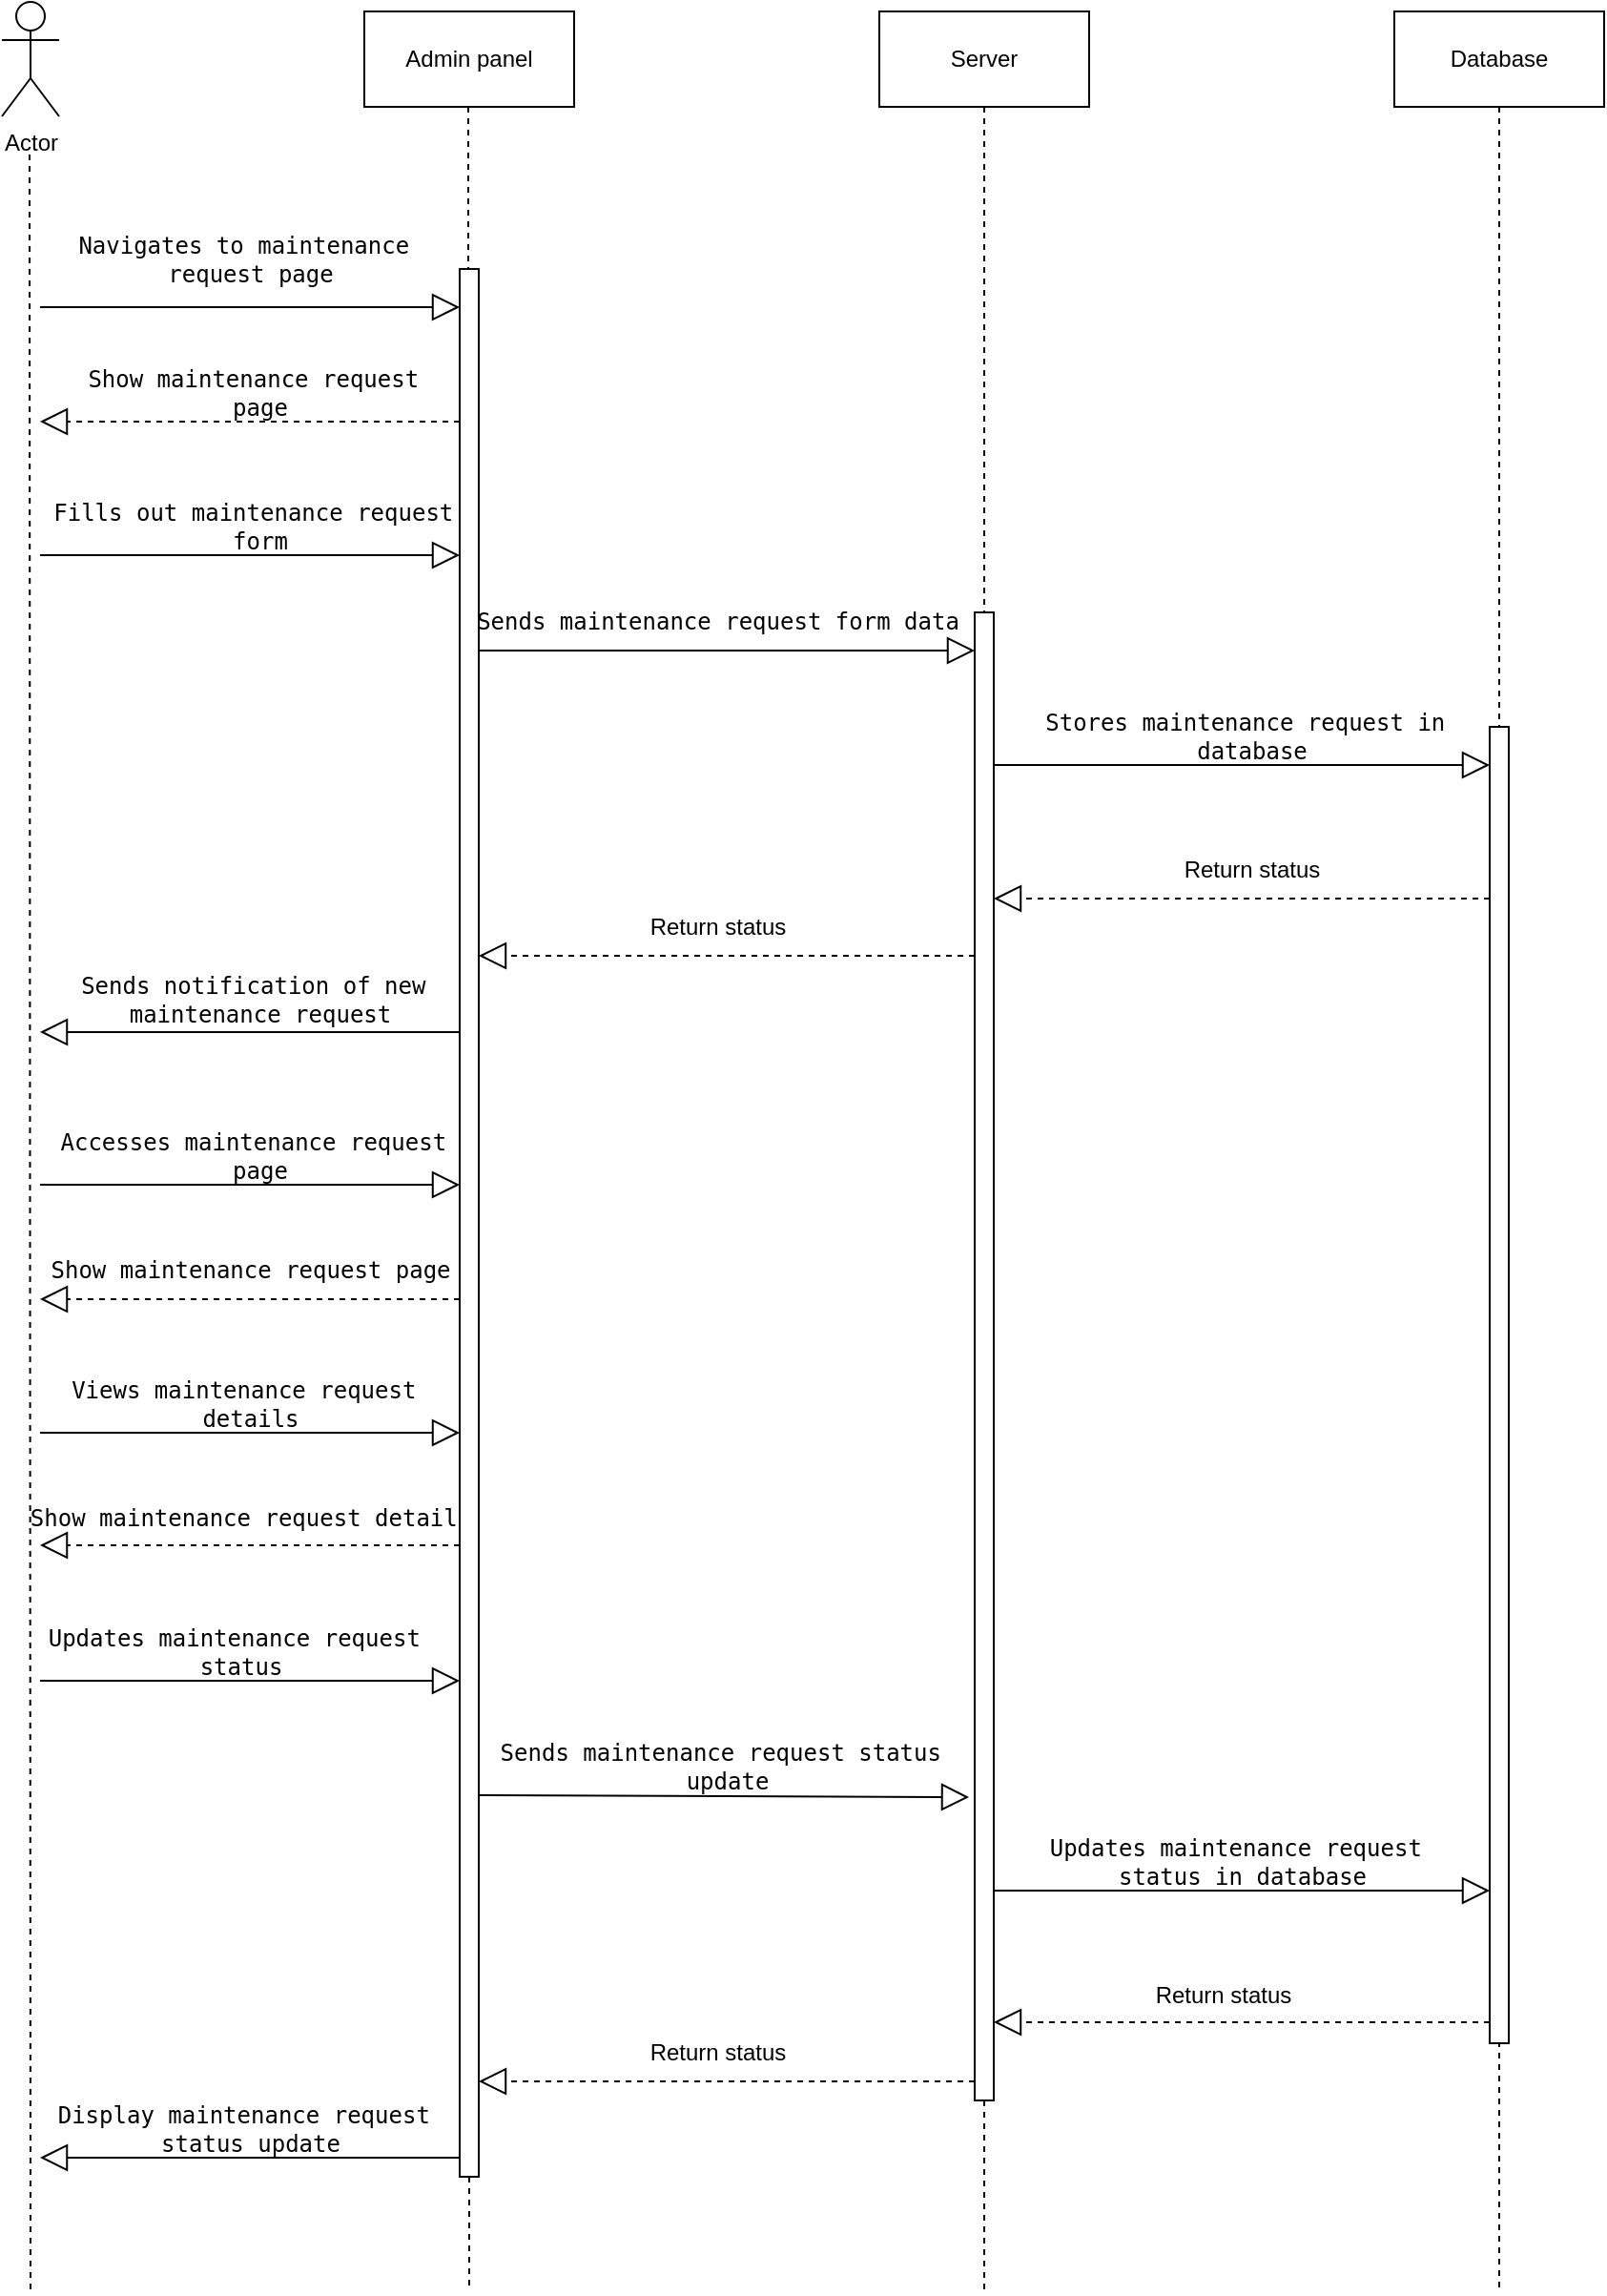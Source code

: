<mxfile version="21.2.9" type="github">
  <diagram name="Page-1" id="GQLYx4lFxt-uooIH3Gt9">
    <mxGraphModel dx="954" dy="556" grid="1" gridSize="10" guides="1" tooltips="1" connect="1" arrows="1" fold="1" page="1" pageScale="1" pageWidth="1100" pageHeight="1700" math="0" shadow="0">
      <root>
        <mxCell id="0" />
        <mxCell id="1" parent="0" />
        <mxCell id="6CQTmF0r4WQLNf_Vooez-1" value="Actor" style="shape=umlActor;verticalLabelPosition=bottom;verticalAlign=top;html=1;outlineConnect=0;" parent="1" vertex="1">
          <mxGeometry x="80" y="40" width="30" height="60" as="geometry" />
        </mxCell>
        <mxCell id="6CQTmF0r4WQLNf_Vooez-2" value="Server" style="html=1;whiteSpace=wrap;" parent="1" vertex="1">
          <mxGeometry x="540" y="45" width="110" height="50" as="geometry" />
        </mxCell>
        <mxCell id="6CQTmF0r4WQLNf_Vooez-3" value="Admin panel" style="html=1;whiteSpace=wrap;" parent="1" vertex="1">
          <mxGeometry x="270" y="45" width="110" height="50" as="geometry" />
        </mxCell>
        <mxCell id="6CQTmF0r4WQLNf_Vooez-4" value="Database" style="html=1;whiteSpace=wrap;" parent="1" vertex="1">
          <mxGeometry x="810" y="45" width="110" height="50" as="geometry" />
        </mxCell>
        <mxCell id="6CQTmF0r4WQLNf_Vooez-6" value="" style="endArrow=none;dashed=1;endFill=0;endSize=12;html=1;rounded=0;" parent="1" edge="1">
          <mxGeometry width="160" relative="1" as="geometry">
            <mxPoint x="94.5" y="120" as="sourcePoint" />
            <mxPoint x="95" y="1240" as="targetPoint" />
          </mxGeometry>
        </mxCell>
        <mxCell id="6CQTmF0r4WQLNf_Vooez-7" value="" style="endArrow=none;dashed=1;endFill=0;endSize=12;html=1;rounded=0;" parent="1" source="6CQTmF0r4WQLNf_Vooez-46" edge="1">
          <mxGeometry width="160" relative="1" as="geometry">
            <mxPoint x="324.5" y="95" as="sourcePoint" />
            <mxPoint x="325" y="1240" as="targetPoint" />
          </mxGeometry>
        </mxCell>
        <mxCell id="6CQTmF0r4WQLNf_Vooez-8" value="" style="endArrow=none;dashed=1;endFill=0;endSize=12;html=1;rounded=0;exitX=0.5;exitY=1;exitDx=0;exitDy=0;" parent="1" source="6CQTmF0r4WQLNf_Vooez-48" edge="1">
          <mxGeometry width="160" relative="1" as="geometry">
            <mxPoint x="594.5" y="420" as="sourcePoint" />
            <mxPoint x="595" y="1240" as="targetPoint" />
          </mxGeometry>
        </mxCell>
        <mxCell id="6CQTmF0r4WQLNf_Vooez-9" value="" style="endArrow=none;dashed=1;endFill=0;endSize=12;html=1;rounded=0;exitX=0.5;exitY=1;exitDx=0;exitDy=0;" parent="1" source="6CQTmF0r4WQLNf_Vooez-4" edge="1">
          <mxGeometry width="160" relative="1" as="geometry">
            <mxPoint x="864.5" y="410" as="sourcePoint" />
            <mxPoint x="865" y="1240" as="targetPoint" />
          </mxGeometry>
        </mxCell>
        <mxCell id="6CQTmF0r4WQLNf_Vooez-10" value="&lt;pre&gt;&lt;code class=&quot;!whitespace-pre hljs language-makefile&quot;&gt;Navigates to maintenance &lt;br&gt;request page&lt;/code&gt;&lt;/pre&gt;" style="text;html=1;align=center;verticalAlign=middle;resizable=0;points=[];autosize=1;strokeColor=none;fillColor=none;" parent="1" vertex="1">
          <mxGeometry x="110" y="140" width="200" height="70" as="geometry" />
        </mxCell>
        <mxCell id="6CQTmF0r4WQLNf_Vooez-11" value="&lt;pre&gt;&lt;code class=&quot;!whitespace-pre hljs language-makefile&quot;&gt;Show maintenance request &lt;br&gt;page&lt;/code&gt;&lt;/pre&gt;" style="text;html=1;align=center;verticalAlign=middle;resizable=0;points=[];autosize=1;strokeColor=none;fillColor=none;" parent="1" vertex="1">
          <mxGeometry x="115" y="210" width="200" height="70" as="geometry" />
        </mxCell>
        <mxCell id="6CQTmF0r4WQLNf_Vooez-12" value="&lt;pre&gt;&lt;code class=&quot;!whitespace-pre hljs language-makefile&quot;&gt;Fills out maintenance request &lt;br&gt;form&lt;/code&gt;&lt;/pre&gt;" style="text;html=1;align=center;verticalAlign=middle;resizable=0;points=[];autosize=1;strokeColor=none;fillColor=none;" parent="1" vertex="1">
          <mxGeometry x="100" y="280" width="230" height="70" as="geometry" />
        </mxCell>
        <mxCell id="6CQTmF0r4WQLNf_Vooez-13" value="&lt;pre&gt;&lt;code class=&quot;!whitespace-pre hljs language-makefile&quot;&gt;Sends maintenance request form data&lt;/code&gt;&lt;/pre&gt;" style="text;html=1;align=center;verticalAlign=middle;resizable=0;points=[];autosize=1;strokeColor=none;fillColor=none;" parent="1" vertex="1">
          <mxGeometry x="320" y="340" width="270" height="50" as="geometry" />
        </mxCell>
        <mxCell id="6CQTmF0r4WQLNf_Vooez-14" value="&lt;pre&gt;&lt;code class=&quot;!whitespace-pre hljs language-makefile&quot;&gt;Stores maintenance request in &lt;br&gt;database&lt;/code&gt;&lt;/pre&gt;" style="text;html=1;align=center;verticalAlign=middle;resizable=0;points=[];autosize=1;strokeColor=none;fillColor=none;" parent="1" vertex="1">
          <mxGeometry x="620" y="390" width="230" height="70" as="geometry" />
        </mxCell>
        <mxCell id="6CQTmF0r4WQLNf_Vooez-15" value="Return status" style="text;html=1;align=center;verticalAlign=middle;resizable=0;points=[];autosize=1;strokeColor=none;fillColor=none;" parent="1" vertex="1">
          <mxGeometry x="685" y="480" width="100" height="30" as="geometry" />
        </mxCell>
        <mxCell id="6CQTmF0r4WQLNf_Vooez-16" value="Return status" style="text;html=1;align=center;verticalAlign=middle;resizable=0;points=[];autosize=1;strokeColor=none;fillColor=none;" parent="1" vertex="1">
          <mxGeometry x="405" y="510" width="100" height="30" as="geometry" />
        </mxCell>
        <mxCell id="6CQTmF0r4WQLNf_Vooez-17" value="&lt;pre&gt;&lt;code class=&quot;!whitespace-pre hljs language-makefile&quot;&gt;Sends notification of new &lt;br&gt;maintenance request&lt;/code&gt;&lt;/pre&gt;" style="text;html=1;align=center;verticalAlign=middle;resizable=0;points=[];autosize=1;strokeColor=none;fillColor=none;" parent="1" vertex="1">
          <mxGeometry x="110" y="528" width="210" height="70" as="geometry" />
        </mxCell>
        <mxCell id="6CQTmF0r4WQLNf_Vooez-18" value="&lt;pre&gt;&lt;code class=&quot;!whitespace-pre hljs language-makefile&quot;&gt;Accesses maintenance request &lt;br&gt;page&lt;/code&gt;&lt;/pre&gt;" style="text;html=1;align=center;verticalAlign=middle;resizable=0;points=[];autosize=1;strokeColor=none;fillColor=none;" parent="1" vertex="1">
          <mxGeometry x="100" y="610" width="230" height="70" as="geometry" />
        </mxCell>
        <mxCell id="6CQTmF0r4WQLNf_Vooez-19" value="&lt;pre&gt;&lt;code class=&quot;!whitespace-pre hljs language-makefile&quot;&gt;Show maintenance request page&lt;/code&gt;&lt;/pre&gt;" style="text;html=1;align=center;verticalAlign=middle;resizable=0;points=[];autosize=1;strokeColor=none;fillColor=none;" parent="1" vertex="1">
          <mxGeometry x="95" y="680" width="230" height="50" as="geometry" />
        </mxCell>
        <mxCell id="6CQTmF0r4WQLNf_Vooez-20" value="&lt;pre&gt;&lt;code class=&quot;!whitespace-pre hljs language-makefile&quot;&gt;Views maintenance request &lt;br&gt;details&lt;/code&gt;&lt;/pre&gt;" style="text;html=1;align=center;verticalAlign=middle;resizable=0;points=[];autosize=1;strokeColor=none;fillColor=none;" parent="1" vertex="1">
          <mxGeometry x="105" y="740" width="210" height="70" as="geometry" />
        </mxCell>
        <mxCell id="6CQTmF0r4WQLNf_Vooez-21" value="&lt;pre&gt;&lt;code class=&quot;!whitespace-pre hljs language-makefile&quot;&gt;Show maintenance request details&lt;/code&gt;&lt;/pre&gt;" style="text;html=1;align=center;verticalAlign=middle;resizable=0;points=[];autosize=1;strokeColor=none;fillColor=none;" parent="1" vertex="1">
          <mxGeometry x="85" y="810" width="250" height="50" as="geometry" />
        </mxCell>
        <mxCell id="6CQTmF0r4WQLNf_Vooez-22" value="&lt;pre&gt;&lt;code class=&quot;!whitespace-pre hljs language-makefile&quot;&gt;Updates maintenance request &lt;br&gt;status&lt;/code&gt;&lt;/pre&gt;" style="text;html=1;align=center;verticalAlign=middle;resizable=0;points=[];autosize=1;strokeColor=none;fillColor=none;" parent="1" vertex="1">
          <mxGeometry x="95" y="870" width="220" height="70" as="geometry" />
        </mxCell>
        <mxCell id="6CQTmF0r4WQLNf_Vooez-23" value="&lt;pre&gt;&lt;code class=&quot;!whitespace-pre hljs language-makefile&quot;&gt;Sends maintenance request status &lt;br&gt;update&lt;/code&gt;&lt;/pre&gt;" style="text;html=1;align=center;verticalAlign=middle;resizable=0;points=[];autosize=1;strokeColor=none;fillColor=none;" parent="1" vertex="1">
          <mxGeometry x="335" y="930" width="250" height="70" as="geometry" />
        </mxCell>
        <mxCell id="6CQTmF0r4WQLNf_Vooez-24" value="&lt;pre&gt;&lt;code class=&quot;!whitespace-pre hljs language-makefile&quot;&gt;Updates maintenance request &lt;br&gt;status in database&lt;/code&gt;&lt;/pre&gt;" style="text;html=1;align=center;verticalAlign=middle;resizable=0;points=[];autosize=1;strokeColor=none;fillColor=none;" parent="1" vertex="1">
          <mxGeometry x="620" y="980" width="220" height="70" as="geometry" />
        </mxCell>
        <mxCell id="6CQTmF0r4WQLNf_Vooez-25" value="Return status" style="text;html=1;align=center;verticalAlign=middle;resizable=0;points=[];autosize=1;strokeColor=none;fillColor=none;" parent="1" vertex="1">
          <mxGeometry x="670" y="1070" width="100" height="30" as="geometry" />
        </mxCell>
        <mxCell id="6CQTmF0r4WQLNf_Vooez-26" value="Return status" style="text;html=1;align=center;verticalAlign=middle;resizable=0;points=[];autosize=1;strokeColor=none;fillColor=none;" parent="1" vertex="1">
          <mxGeometry x="405" y="1100" width="100" height="30" as="geometry" />
        </mxCell>
        <mxCell id="6CQTmF0r4WQLNf_Vooez-27" value="&lt;pre&gt;&lt;code class=&quot;!whitespace-pre hljs language-makefile&quot;&gt;Display maintenance request &lt;br&gt;status update&lt;/code&gt;&lt;/pre&gt;" style="text;html=1;align=center;verticalAlign=middle;resizable=0;points=[];autosize=1;strokeColor=none;fillColor=none;" parent="1" vertex="1">
          <mxGeometry x="100" y="1120" width="220" height="70" as="geometry" />
        </mxCell>
        <mxCell id="6CQTmF0r4WQLNf_Vooez-28" value="" style="endArrow=block;endFill=0;endSize=12;html=1;rounded=0;" parent="1" edge="1">
          <mxGeometry width="160" relative="1" as="geometry">
            <mxPoint x="100" y="200" as="sourcePoint" />
            <mxPoint x="320" y="200" as="targetPoint" />
          </mxGeometry>
        </mxCell>
        <mxCell id="6CQTmF0r4WQLNf_Vooez-29" value="" style="endArrow=block;dashed=1;endFill=0;endSize=12;html=1;rounded=0;" parent="1" edge="1">
          <mxGeometry width="160" relative="1" as="geometry">
            <mxPoint x="320" y="260" as="sourcePoint" />
            <mxPoint x="100" y="260" as="targetPoint" />
          </mxGeometry>
        </mxCell>
        <mxCell id="6CQTmF0r4WQLNf_Vooez-30" value="" style="endArrow=block;endFill=0;endSize=12;html=1;rounded=0;" parent="1" edge="1">
          <mxGeometry width="160" relative="1" as="geometry">
            <mxPoint x="100" y="330" as="sourcePoint" />
            <mxPoint x="320" y="330" as="targetPoint" />
          </mxGeometry>
        </mxCell>
        <mxCell id="6CQTmF0r4WQLNf_Vooez-31" value="" style="endArrow=block;endFill=0;endSize=12;html=1;rounded=0;entryX=1;entryY=0.8;entryDx=0;entryDy=0;entryPerimeter=0;" parent="1" target="6CQTmF0r4WQLNf_Vooez-13" edge="1">
          <mxGeometry width="160" relative="1" as="geometry">
            <mxPoint x="330" y="380" as="sourcePoint" />
            <mxPoint x="550" y="380" as="targetPoint" />
          </mxGeometry>
        </mxCell>
        <mxCell id="6CQTmF0r4WQLNf_Vooez-32" value="" style="endArrow=block;dashed=1;endFill=0;endSize=12;html=1;rounded=0;" parent="1" source="6CQTmF0r4WQLNf_Vooez-50" edge="1">
          <mxGeometry width="160" relative="1" as="geometry">
            <mxPoint x="600" y="440" as="sourcePoint" />
            <mxPoint x="860" y="440" as="targetPoint" />
          </mxGeometry>
        </mxCell>
        <mxCell id="6CQTmF0r4WQLNf_Vooez-33" value="" style="endArrow=block;dashed=1;endFill=0;endSize=12;html=1;rounded=0;" parent="1" edge="1">
          <mxGeometry width="160" relative="1" as="geometry">
            <mxPoint x="860" y="510" as="sourcePoint" />
            <mxPoint x="600" y="510" as="targetPoint" />
          </mxGeometry>
        </mxCell>
        <mxCell id="6CQTmF0r4WQLNf_Vooez-34" value="" style="endArrow=block;dashed=1;endFill=0;endSize=12;html=1;rounded=0;" parent="1" edge="1">
          <mxGeometry width="160" relative="1" as="geometry">
            <mxPoint x="590" y="540" as="sourcePoint" />
            <mxPoint x="330" y="540" as="targetPoint" />
          </mxGeometry>
        </mxCell>
        <mxCell id="6CQTmF0r4WQLNf_Vooez-35" value="" style="endArrow=block;endFill=0;endSize=12;html=1;rounded=0;" parent="1" edge="1">
          <mxGeometry width="160" relative="1" as="geometry">
            <mxPoint x="320" y="580" as="sourcePoint" />
            <mxPoint x="100" y="580" as="targetPoint" />
          </mxGeometry>
        </mxCell>
        <mxCell id="6CQTmF0r4WQLNf_Vooez-36" value="" style="endArrow=block;endFill=0;endSize=12;html=1;rounded=0;" parent="1" edge="1">
          <mxGeometry width="160" relative="1" as="geometry">
            <mxPoint x="100" y="660" as="sourcePoint" />
            <mxPoint x="320" y="660" as="targetPoint" />
          </mxGeometry>
        </mxCell>
        <mxCell id="6CQTmF0r4WQLNf_Vooez-37" value="" style="endArrow=block;dashed=1;endFill=0;endSize=12;html=1;rounded=0;" parent="1" edge="1">
          <mxGeometry width="160" relative="1" as="geometry">
            <mxPoint x="320" y="720" as="sourcePoint" />
            <mxPoint x="100" y="720" as="targetPoint" />
          </mxGeometry>
        </mxCell>
        <mxCell id="6CQTmF0r4WQLNf_Vooez-38" value="" style="endArrow=block;endFill=0;endSize=12;html=1;rounded=0;" parent="1" edge="1">
          <mxGeometry width="160" relative="1" as="geometry">
            <mxPoint x="100" y="790" as="sourcePoint" />
            <mxPoint x="320" y="790" as="targetPoint" />
          </mxGeometry>
        </mxCell>
        <mxCell id="6CQTmF0r4WQLNf_Vooez-39" value="" style="endArrow=block;dashed=1;endFill=0;endSize=12;html=1;rounded=0;" parent="1" edge="1">
          <mxGeometry width="160" relative="1" as="geometry">
            <mxPoint x="320" y="849" as="sourcePoint" />
            <mxPoint x="100" y="849" as="targetPoint" />
          </mxGeometry>
        </mxCell>
        <mxCell id="6CQTmF0r4WQLNf_Vooez-40" value="" style="endArrow=block;endFill=0;endSize=12;html=1;rounded=0;" parent="1" edge="1">
          <mxGeometry width="160" relative="1" as="geometry">
            <mxPoint x="100" y="920" as="sourcePoint" />
            <mxPoint x="320" y="920" as="targetPoint" />
          </mxGeometry>
        </mxCell>
        <mxCell id="6CQTmF0r4WQLNf_Vooez-41" value="" style="endArrow=block;endFill=0;endSize=12;html=1;rounded=0;entryX=1.008;entryY=0.729;entryDx=0;entryDy=0;entryPerimeter=0;" parent="1" target="6CQTmF0r4WQLNf_Vooez-23" edge="1">
          <mxGeometry width="160" relative="1" as="geometry">
            <mxPoint x="330" y="980" as="sourcePoint" />
            <mxPoint x="550" y="980" as="targetPoint" />
          </mxGeometry>
        </mxCell>
        <mxCell id="6CQTmF0r4WQLNf_Vooez-42" value="" style="endArrow=block;endFill=0;endSize=12;html=1;rounded=0;" parent="1" edge="1">
          <mxGeometry width="160" relative="1" as="geometry">
            <mxPoint x="600" y="1030" as="sourcePoint" />
            <mxPoint x="860" y="1030" as="targetPoint" />
          </mxGeometry>
        </mxCell>
        <mxCell id="6CQTmF0r4WQLNf_Vooez-43" value="" style="endArrow=block;dashed=1;endFill=0;endSize=12;html=1;rounded=0;" parent="1" edge="1">
          <mxGeometry width="160" relative="1" as="geometry">
            <mxPoint x="860" y="1099" as="sourcePoint" />
            <mxPoint x="600" y="1099" as="targetPoint" />
          </mxGeometry>
        </mxCell>
        <mxCell id="6CQTmF0r4WQLNf_Vooez-44" value="" style="endArrow=block;dashed=1;endFill=0;endSize=12;html=1;rounded=0;" parent="1" edge="1">
          <mxGeometry width="160" relative="1" as="geometry">
            <mxPoint x="590" y="1130" as="sourcePoint" />
            <mxPoint x="330" y="1130" as="targetPoint" />
          </mxGeometry>
        </mxCell>
        <mxCell id="6CQTmF0r4WQLNf_Vooez-45" value="" style="endArrow=block;endFill=0;endSize=12;html=1;rounded=0;" parent="1" edge="1">
          <mxGeometry width="160" relative="1" as="geometry">
            <mxPoint x="320" y="1170" as="sourcePoint" />
            <mxPoint x="100" y="1170" as="targetPoint" />
          </mxGeometry>
        </mxCell>
        <mxCell id="6CQTmF0r4WQLNf_Vooez-47" value="" style="endArrow=none;dashed=1;endFill=0;endSize=12;html=1;rounded=0;" parent="1" target="6CQTmF0r4WQLNf_Vooez-46" edge="1">
          <mxGeometry width="160" relative="1" as="geometry">
            <mxPoint x="324.5" y="95" as="sourcePoint" />
            <mxPoint x="325" y="1240" as="targetPoint" />
          </mxGeometry>
        </mxCell>
        <mxCell id="6CQTmF0r4WQLNf_Vooez-46" value="" style="html=1;points=[];perimeter=orthogonalPerimeter;outlineConnect=0;targetShapes=umlLifeline;portConstraint=eastwest;newEdgeStyle={&quot;edgeStyle&quot;:&quot;elbowEdgeStyle&quot;,&quot;elbow&quot;:&quot;vertical&quot;,&quot;curved&quot;:0,&quot;rounded&quot;:0};" parent="1" vertex="1">
          <mxGeometry x="320" y="180" width="10" height="1000" as="geometry" />
        </mxCell>
        <mxCell id="6CQTmF0r4WQLNf_Vooez-49" value="" style="endArrow=none;dashed=1;endFill=0;endSize=12;html=1;rounded=0;exitX=0.5;exitY=1;exitDx=0;exitDy=0;" parent="1" source="6CQTmF0r4WQLNf_Vooez-2" target="6CQTmF0r4WQLNf_Vooez-48" edge="1">
          <mxGeometry width="160" relative="1" as="geometry">
            <mxPoint x="595" y="95" as="sourcePoint" />
            <mxPoint x="595" y="1240" as="targetPoint" />
          </mxGeometry>
        </mxCell>
        <mxCell id="6CQTmF0r4WQLNf_Vooez-48" value="" style="html=1;points=[];perimeter=orthogonalPerimeter;outlineConnect=0;targetShapes=umlLifeline;portConstraint=eastwest;newEdgeStyle={&quot;edgeStyle&quot;:&quot;elbowEdgeStyle&quot;,&quot;elbow&quot;:&quot;vertical&quot;,&quot;curved&quot;:0,&quot;rounded&quot;:0};" parent="1" vertex="1">
          <mxGeometry x="590" y="360" width="10" height="780" as="geometry" />
        </mxCell>
        <mxCell id="6CQTmF0r4WQLNf_Vooez-51" value="" style="endArrow=block;endFill=0;endSize=12;html=1;rounded=0;" parent="1" target="6CQTmF0r4WQLNf_Vooez-50" edge="1">
          <mxGeometry width="160" relative="1" as="geometry">
            <mxPoint x="600" y="440" as="sourcePoint" />
            <mxPoint x="860" y="440" as="targetPoint" />
          </mxGeometry>
        </mxCell>
        <mxCell id="6CQTmF0r4WQLNf_Vooez-50" value="" style="html=1;points=[];perimeter=orthogonalPerimeter;outlineConnect=0;targetShapes=umlLifeline;portConstraint=eastwest;newEdgeStyle={&quot;edgeStyle&quot;:&quot;elbowEdgeStyle&quot;,&quot;elbow&quot;:&quot;vertical&quot;,&quot;curved&quot;:0,&quot;rounded&quot;:0};" parent="1" vertex="1">
          <mxGeometry x="860" y="420" width="10" height="690" as="geometry" />
        </mxCell>
      </root>
    </mxGraphModel>
  </diagram>
</mxfile>
